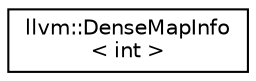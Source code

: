 digraph "Graphical Class Hierarchy"
{
  edge [fontname="Helvetica",fontsize="10",labelfontname="Helvetica",labelfontsize="10"];
  node [fontname="Helvetica",fontsize="10",shape=record];
  rankdir="LR";
  Node1 [label="llvm::DenseMapInfo\l\< int \>",height=0.2,width=0.4,color="black", fillcolor="white", style="filled",URL="$structllvm_1_1DenseMapInfo_3_01int_01_4.html"];
}
